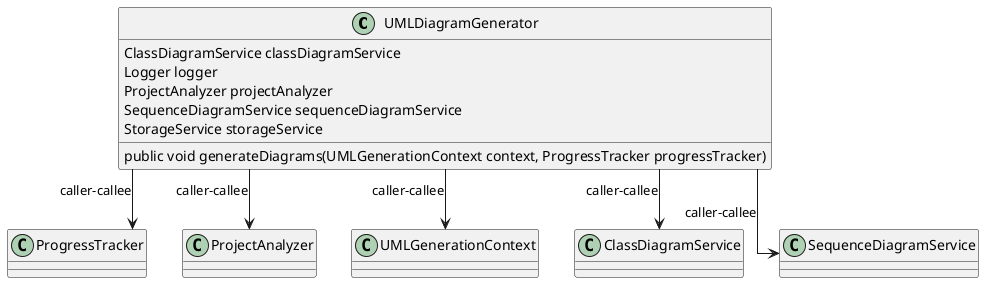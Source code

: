 @startuml
skinparam linetype Ortho
class UMLDiagramGenerator {
    ClassDiagramService classDiagramService
    Logger logger
    ProjectAnalyzer projectAnalyzer
    SequenceDiagramService sequenceDiagramService
    StorageService storageService
    public void generateDiagrams(UMLGenerationContext context, ProgressTracker progressTracker)
}
UMLDiagramGenerator --> ProgressTracker : caller-callee
UMLDiagramGenerator --> ProjectAnalyzer : caller-callee
UMLDiagramGenerator --> UMLGenerationContext : caller-callee
UMLDiagramGenerator --> ClassDiagramService : caller-callee
UMLDiagramGenerator --> SequenceDiagramService : caller-callee
@enduml
